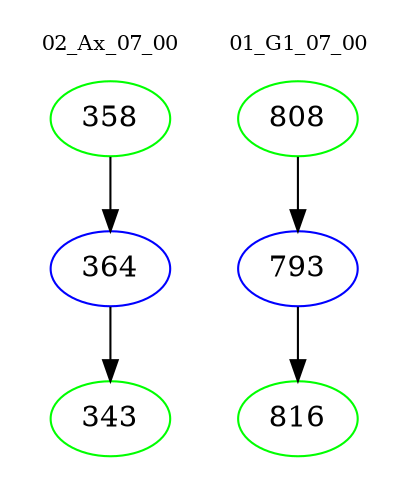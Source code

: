 digraph{
subgraph cluster_0 {
color = white
label = "02_Ax_07_00";
fontsize=10;
T0_358 [label="358", color="green"]
T0_358 -> T0_364 [color="black"]
T0_364 [label="364", color="blue"]
T0_364 -> T0_343 [color="black"]
T0_343 [label="343", color="green"]
}
subgraph cluster_1 {
color = white
label = "01_G1_07_00";
fontsize=10;
T1_808 [label="808", color="green"]
T1_808 -> T1_793 [color="black"]
T1_793 [label="793", color="blue"]
T1_793 -> T1_816 [color="black"]
T1_816 [label="816", color="green"]
}
}
